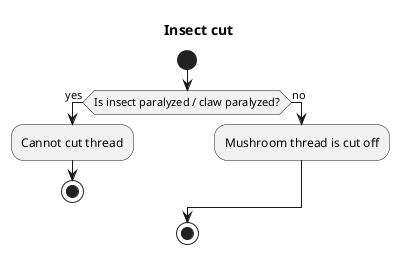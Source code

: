 @startuml Insect cut
title Insect cut

start

if (Is insect paralyzed / claw paralyzed?) then (yes)
  :Cannot cut thread;
  stop
else (no)
  :Mushroom thread is cut off;
end if

stop
@enduml
